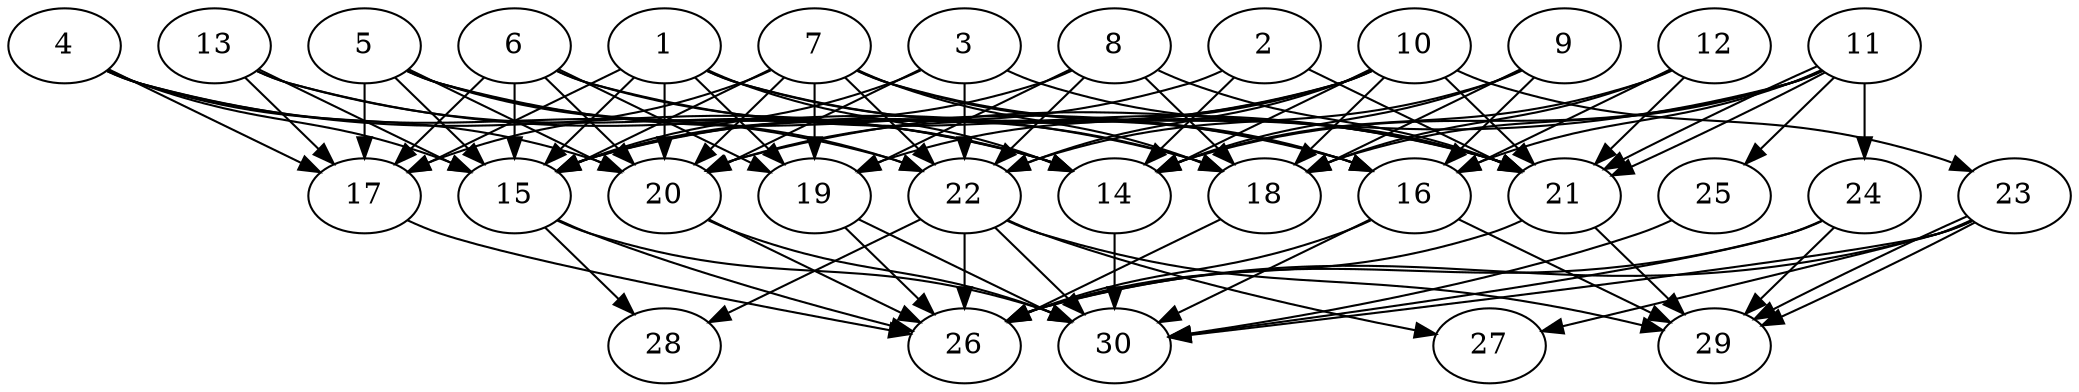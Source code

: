 // DAG automatically generated by daggen at Thu Oct  3 14:04:19 2019
// ./daggen --dot -n 30 --ccr 0.5 --fat 0.7 --regular 0.5 --density 0.9 --mindata 5242880 --maxdata 52428800 
digraph G {
  1 [size="38541312", alpha="0.07", expect_size="19270656"] 
  1 -> 14 [size ="19270656"]
  1 -> 15 [size ="19270656"]
  1 -> 16 [size ="19270656"]
  1 -> 17 [size ="19270656"]
  1 -> 19 [size ="19270656"]
  1 -> 20 [size ="19270656"]
  1 -> 21 [size ="19270656"]
  2 [size="93880320", alpha="0.09", expect_size="46940160"] 
  2 -> 14 [size ="46940160"]
  2 -> 15 [size ="46940160"]
  2 -> 21 [size ="46940160"]
  3 [size="71456768", alpha="0.18", expect_size="35728384"] 
  3 -> 15 [size ="35728384"]
  3 -> 20 [size ="35728384"]
  3 -> 21 [size ="35728384"]
  3 -> 22 [size ="35728384"]
  4 [size="18790400", alpha="0.08", expect_size="9395200"] 
  4 -> 14 [size ="9395200"]
  4 -> 15 [size ="9395200"]
  4 -> 17 [size ="9395200"]
  4 -> 20 [size ="9395200"]
  4 -> 22 [size ="9395200"]
  5 [size="42885120", alpha="0.11", expect_size="21442560"] 
  5 -> 14 [size ="21442560"]
  5 -> 15 [size ="21442560"]
  5 -> 16 [size ="21442560"]
  5 -> 17 [size ="21442560"]
  5 -> 20 [size ="21442560"]
  5 -> 22 [size ="21442560"]
  6 [size="46032896", alpha="0.11", expect_size="23016448"] 
  6 -> 15 [size ="23016448"]
  6 -> 17 [size ="23016448"]
  6 -> 18 [size ="23016448"]
  6 -> 19 [size ="23016448"]
  6 -> 20 [size ="23016448"]
  6 -> 21 [size ="23016448"]
  7 [size="26130432", alpha="0.11", expect_size="13065216"] 
  7 -> 15 [size ="13065216"]
  7 -> 16 [size ="13065216"]
  7 -> 17 [size ="13065216"]
  7 -> 18 [size ="13065216"]
  7 -> 19 [size ="13065216"]
  7 -> 20 [size ="13065216"]
  7 -> 21 [size ="13065216"]
  7 -> 22 [size ="13065216"]
  8 [size="37220352", alpha="0.03", expect_size="18610176"] 
  8 -> 15 [size ="18610176"]
  8 -> 18 [size ="18610176"]
  8 -> 19 [size ="18610176"]
  8 -> 21 [size ="18610176"]
  8 -> 22 [size ="18610176"]
  9 [size="104157184", alpha="0.11", expect_size="52078592"] 
  9 -> 14 [size ="52078592"]
  9 -> 16 [size ="52078592"]
  9 -> 18 [size ="52078592"]
  9 -> 22 [size ="52078592"]
  10 [size="82198528", alpha="0.06", expect_size="41099264"] 
  10 -> 14 [size ="41099264"]
  10 -> 15 [size ="41099264"]
  10 -> 18 [size ="41099264"]
  10 -> 19 [size ="41099264"]
  10 -> 20 [size ="41099264"]
  10 -> 21 [size ="41099264"]
  10 -> 22 [size ="41099264"]
  10 -> 23 [size ="41099264"]
  11 [size="34654208", alpha="0.12", expect_size="17327104"] 
  11 -> 14 [size ="17327104"]
  11 -> 16 [size ="17327104"]
  11 -> 18 [size ="17327104"]
  11 -> 20 [size ="17327104"]
  11 -> 21 [size ="17327104"]
  11 -> 21 [size ="17327104"]
  11 -> 24 [size ="17327104"]
  11 -> 25 [size ="17327104"]
  12 [size="69699584", alpha="0.07", expect_size="34849792"] 
  12 -> 14 [size ="34849792"]
  12 -> 16 [size ="34849792"]
  12 -> 18 [size ="34849792"]
  12 -> 21 [size ="34849792"]
  13 [size="20060160", alpha="0.12", expect_size="10030080"] 
  13 -> 14 [size ="10030080"]
  13 -> 15 [size ="10030080"]
  13 -> 17 [size ="10030080"]
  13 -> 18 [size ="10030080"]
  14 [size="10512384", alpha="0.10", expect_size="5256192"] 
  14 -> 30 [size ="5256192"]
  15 [size="48840704", alpha="0.08", expect_size="24420352"] 
  15 -> 26 [size ="24420352"]
  15 -> 28 [size ="24420352"]
  15 -> 30 [size ="24420352"]
  16 [size="101670912", alpha="0.18", expect_size="50835456"] 
  16 -> 26 [size ="50835456"]
  16 -> 29 [size ="50835456"]
  16 -> 30 [size ="50835456"]
  17 [size="57137152", alpha="0.13", expect_size="28568576"] 
  17 -> 26 [size ="28568576"]
  18 [size="13846528", alpha="0.09", expect_size="6923264"] 
  18 -> 26 [size ="6923264"]
  19 [size="28180480", alpha="0.12", expect_size="14090240"] 
  19 -> 26 [size ="14090240"]
  19 -> 30 [size ="14090240"]
  20 [size="81061888", alpha="0.13", expect_size="40530944"] 
  20 -> 26 [size ="40530944"]
  20 -> 30 [size ="40530944"]
  21 [size="13056000", alpha="0.19", expect_size="6528000"] 
  21 -> 26 [size ="6528000"]
  21 -> 29 [size ="6528000"]
  22 [size="68249600", alpha="0.03", expect_size="34124800"] 
  22 -> 26 [size ="34124800"]
  22 -> 27 [size ="34124800"]
  22 -> 28 [size ="34124800"]
  22 -> 29 [size ="34124800"]
  22 -> 30 [size ="34124800"]
  23 [size="101857280", alpha="0.00", expect_size="50928640"] 
  23 -> 26 [size ="50928640"]
  23 -> 27 [size ="50928640"]
  23 -> 29 [size ="50928640"]
  23 -> 29 [size ="50928640"]
  23 -> 30 [size ="50928640"]
  24 [size="63211520", alpha="0.19", expect_size="31605760"] 
  24 -> 26 [size ="31605760"]
  24 -> 29 [size ="31605760"]
  24 -> 30 [size ="31605760"]
  25 [size="15792128", alpha="0.05", expect_size="7896064"] 
  25 -> 30 [size ="7896064"]
  26 [size="52428800", alpha="0.18", expect_size="26214400"] 
  27 [size="44851200", alpha="0.15", expect_size="22425600"] 
  28 [size="12439552", alpha="0.17", expect_size="6219776"] 
  29 [size="57194496", alpha="0.19", expect_size="28597248"] 
  30 [size="20908032", alpha="0.16", expect_size="10454016"] 
}
